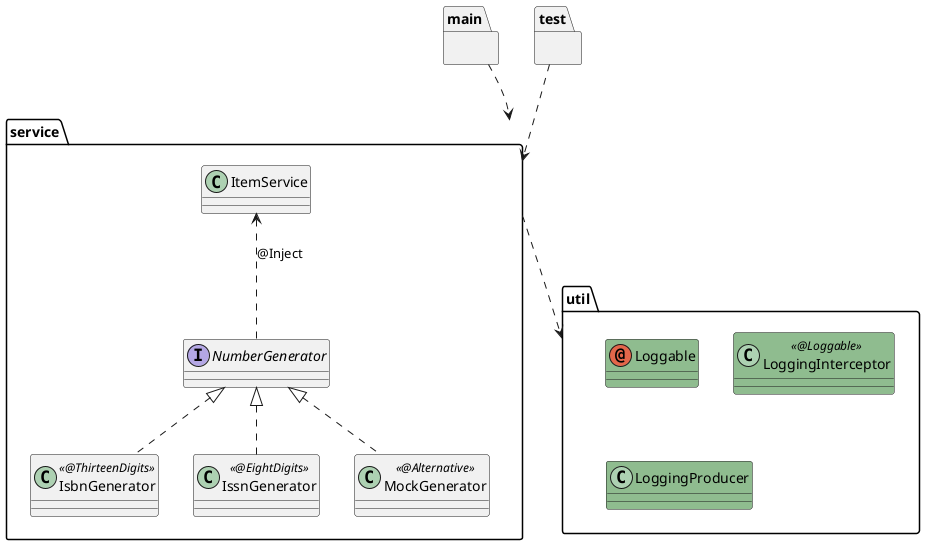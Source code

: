 @startuml

package "main" {
}
package "test" {
}

package "service" {
    interface NumberGenerator
    class IsbnGenerator << @ThirteenDigits >>
    class IssnGenerator << @EightDigits >>
    class MockGenerator << @Alternative >>
    class ItemService

    ItemService <.. NumberGenerator : @Inject
    NumberGenerator <|.. IsbnGenerator
    NumberGenerator <|.. IssnGenerator
    NumberGenerator <|.. MockGenerator
}

package "util" {
    annotation Loggable #8FBC8F
    class LoggingInterceptor << @Loggable >> #8FBC8F
    class LoggingProducer #8FBC8F
}

main ..> service
test ..> service
service ..> util

@enduml